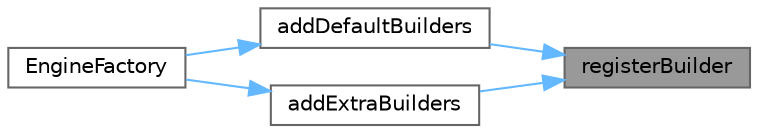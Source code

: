 digraph "registerBuilder"
{
 // INTERACTIVE_SVG=YES
 // LATEX_PDF_SIZE
  bgcolor="transparent";
  edge [fontname=Helvetica,fontsize=10,labelfontname=Helvetica,labelfontsize=10];
  node [fontname=Helvetica,fontsize=10,shape=box,height=0.2,width=0.4];
  rankdir="RL";
  Node1 [label="registerBuilder",height=0.2,width=0.4,color="gray40", fillcolor="grey60", style="filled", fontcolor="black",tooltip="Register a builder with the factory."];
  Node1 -> Node2 [dir="back",color="steelblue1",style="solid"];
  Node2 [label="addDefaultBuilders",height=0.2,width=0.4,color="grey40", fillcolor="white", style="filled",URL="$classore_1_1data_1_1_engine_factory.html#a602c7a49ea32ee38f8ec8b8101ece539",tooltip="Add a set of default engine and leg builders."];
  Node2 -> Node3 [dir="back",color="steelblue1",style="solid"];
  Node3 [label="EngineFactory",height=0.2,width=0.4,color="grey40", fillcolor="white", style="filled",URL="$classore_1_1data_1_1_engine_factory.html#a7ee49c7130e302992ee5d79c44c882bf",tooltip="Create an engine factory."];
  Node1 -> Node4 [dir="back",color="steelblue1",style="solid"];
  Node4 [label="addExtraBuilders",height=0.2,width=0.4,color="grey40", fillcolor="white", style="filled",URL="$classore_1_1data_1_1_engine_factory.html#af286c6d222e48fac82344b47de9de0d8",tooltip="Add a set of default engine and leg builders, overwrite existing builders with same key if specified."];
  Node4 -> Node3 [dir="back",color="steelblue1",style="solid"];
}
